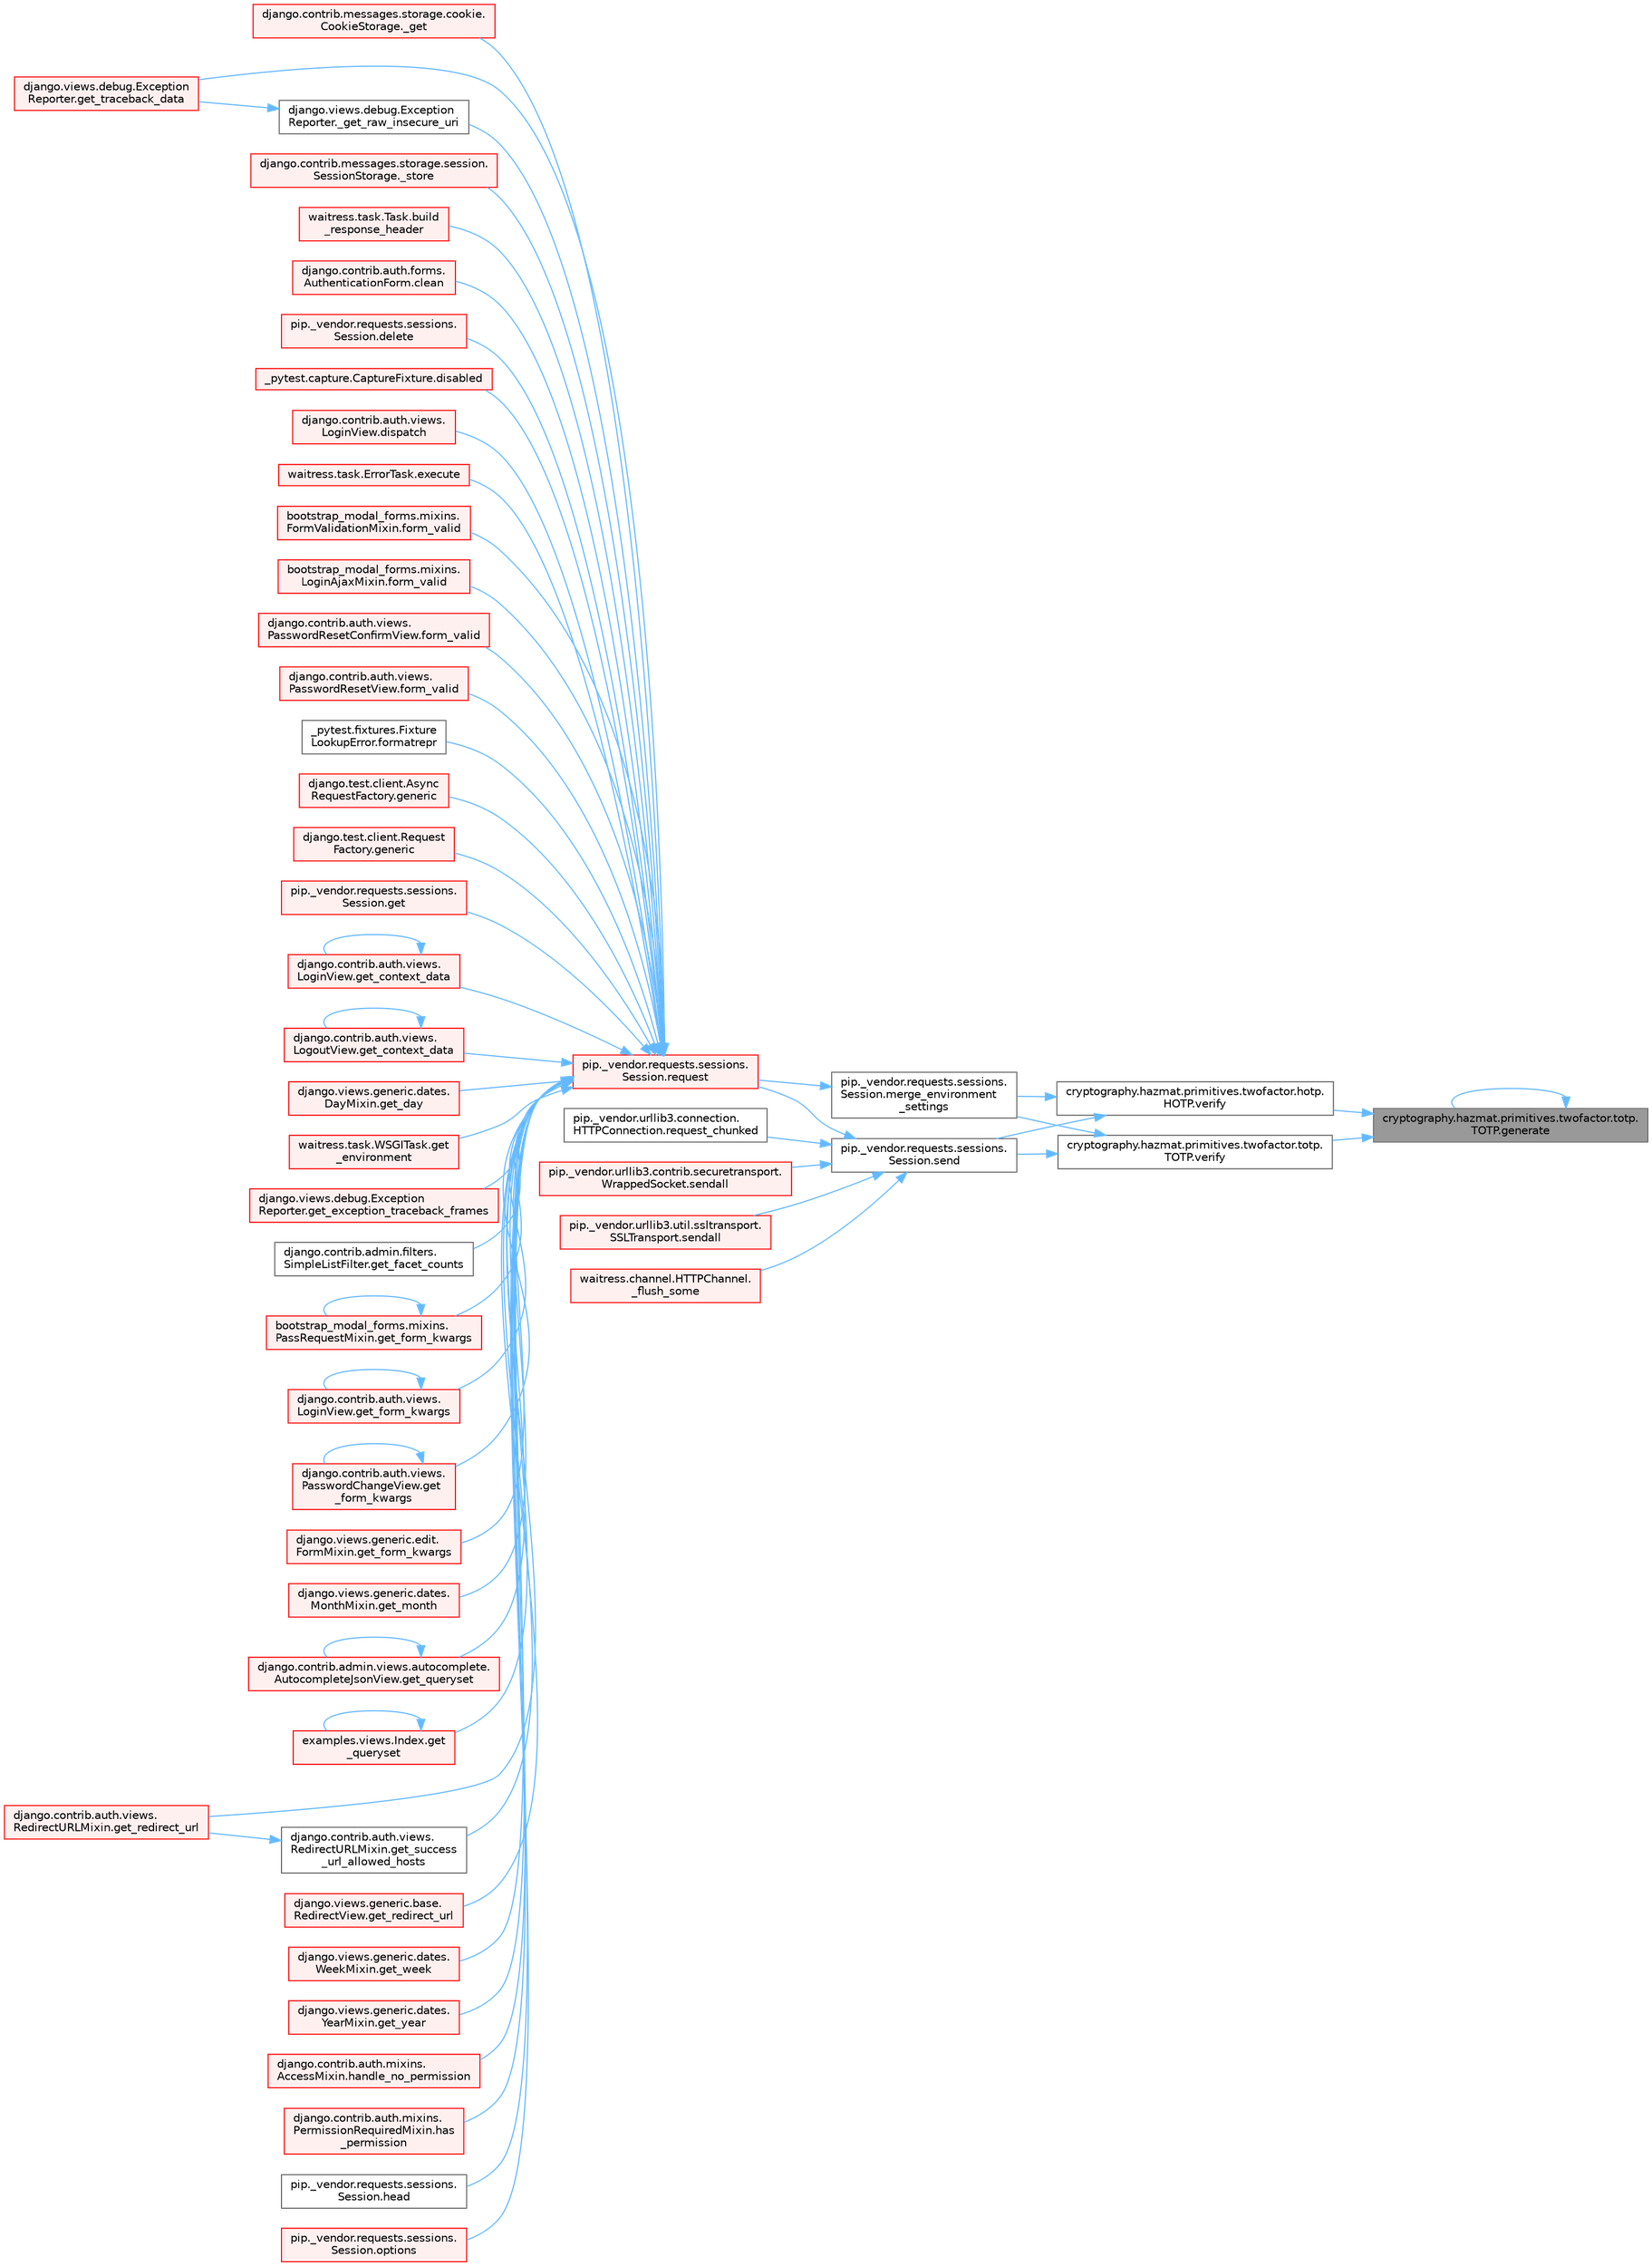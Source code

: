 digraph "cryptography.hazmat.primitives.twofactor.totp.TOTP.generate"
{
 // LATEX_PDF_SIZE
  bgcolor="transparent";
  edge [fontname=Helvetica,fontsize=10,labelfontname=Helvetica,labelfontsize=10];
  node [fontname=Helvetica,fontsize=10,shape=box,height=0.2,width=0.4];
  rankdir="RL";
  Node1 [id="Node000001",label="cryptography.hazmat.primitives.twofactor.totp.\lTOTP.generate",height=0.2,width=0.4,color="gray40", fillcolor="grey60", style="filled", fontcolor="black",tooltip=" "];
  Node1 -> Node1 [id="edge1_Node000001_Node000001",dir="back",color="steelblue1",style="solid",tooltip=" "];
  Node1 -> Node2 [id="edge2_Node000001_Node000002",dir="back",color="steelblue1",style="solid",tooltip=" "];
  Node2 [id="Node000002",label="cryptography.hazmat.primitives.twofactor.hotp.\lHOTP.verify",height=0.2,width=0.4,color="grey40", fillcolor="white", style="filled",URL="$classcryptography_1_1hazmat_1_1primitives_1_1twofactor_1_1hotp_1_1_h_o_t_p.html#ab33d70f700208e600be6743a7441aba2",tooltip=" "];
  Node2 -> Node3 [id="edge3_Node000002_Node000003",dir="back",color="steelblue1",style="solid",tooltip=" "];
  Node3 [id="Node000003",label="pip._vendor.requests.sessions.\lSession.merge_environment\l_settings",height=0.2,width=0.4,color="grey40", fillcolor="white", style="filled",URL="$classpip_1_1__vendor_1_1requests_1_1sessions_1_1_session.html#a1bbc07ae0fd8434a0ae651e3eb482be0",tooltip=" "];
  Node3 -> Node4 [id="edge4_Node000003_Node000004",dir="back",color="steelblue1",style="solid",tooltip=" "];
  Node4 [id="Node000004",label="pip._vendor.requests.sessions.\lSession.request",height=0.2,width=0.4,color="red", fillcolor="#FFF0F0", style="filled",URL="$classpip_1_1__vendor_1_1requests_1_1sessions_1_1_session.html#a3dddfa16e93faa1a1a553936d913482b",tooltip=" "];
  Node4 -> Node5 [id="edge5_Node000004_Node000005",dir="back",color="steelblue1",style="solid",tooltip=" "];
  Node5 [id="Node000005",label="django.contrib.messages.storage.cookie.\lCookieStorage._get",height=0.2,width=0.4,color="red", fillcolor="#FFF0F0", style="filled",URL="$classdjango_1_1contrib_1_1messages_1_1storage_1_1cookie_1_1_cookie_storage.html#a39d084f6072109675c9ef06c047174e8",tooltip=" "];
  Node4 -> Node125 [id="edge6_Node000004_Node000125",dir="back",color="steelblue1",style="solid",tooltip=" "];
  Node125 [id="Node000125",label="django.views.debug.Exception\lReporter._get_raw_insecure_uri",height=0.2,width=0.4,color="grey40", fillcolor="white", style="filled",URL="$classdjango_1_1views_1_1debug_1_1_exception_reporter.html#a7a7120cc6b92c3e1a0b855e351c30f42",tooltip=" "];
  Node125 -> Node126 [id="edge7_Node000125_Node000126",dir="back",color="steelblue1",style="solid",tooltip=" "];
  Node126 [id="Node000126",label="django.views.debug.Exception\lReporter.get_traceback_data",height=0.2,width=0.4,color="red", fillcolor="#FFF0F0", style="filled",URL="$classdjango_1_1views_1_1debug_1_1_exception_reporter.html#ada9d00ba4c901b186db405e92ebbc211",tooltip=" "];
  Node4 -> Node129 [id="edge8_Node000004_Node000129",dir="back",color="steelblue1",style="solid",tooltip=" "];
  Node129 [id="Node000129",label="django.contrib.messages.storage.session.\lSessionStorage._store",height=0.2,width=0.4,color="red", fillcolor="#FFF0F0", style="filled",URL="$classdjango_1_1contrib_1_1messages_1_1storage_1_1session_1_1_session_storage.html#a371ed03facbc7ae28602ede4c99950d0",tooltip=" "];
  Node4 -> Node2448 [id="edge9_Node000004_Node002448",dir="back",color="steelblue1",style="solid",tooltip=" "];
  Node2448 [id="Node002448",label="waitress.task.Task.build\l_response_header",height=0.2,width=0.4,color="red", fillcolor="#FFF0F0", style="filled",URL="$classwaitress_1_1task_1_1_task.html#a4f20433be6bea4c797bfeb62408b997e",tooltip=" "];
  Node4 -> Node3061 [id="edge10_Node000004_Node003061",dir="back",color="steelblue1",style="solid",tooltip=" "];
  Node3061 [id="Node003061",label="django.contrib.auth.forms.\lAuthenticationForm.clean",height=0.2,width=0.4,color="red", fillcolor="#FFF0F0", style="filled",URL="$classdjango_1_1contrib_1_1auth_1_1forms_1_1_authentication_form.html#a92d28be6696caa8d1b7068eefe81793a",tooltip=" "];
  Node4 -> Node3062 [id="edge11_Node000004_Node003062",dir="back",color="steelblue1",style="solid",tooltip=" "];
  Node3062 [id="Node003062",label="pip._vendor.requests.sessions.\lSession.delete",height=0.2,width=0.4,color="red", fillcolor="#FFF0F0", style="filled",URL="$classpip_1_1__vendor_1_1requests_1_1sessions_1_1_session.html#abb6cd6b39dde48648dc875227e2e258e",tooltip=" "];
  Node4 -> Node3063 [id="edge12_Node000004_Node003063",dir="back",color="steelblue1",style="solid",tooltip=" "];
  Node3063 [id="Node003063",label="_pytest.capture.CaptureFixture.disabled",height=0.2,width=0.4,color="red", fillcolor="#FFF0F0", style="filled",URL="$class__pytest_1_1capture_1_1_capture_fixture.html#a3dda4f7495bd8fb93f4bd7dad2855d7f",tooltip=" "];
  Node4 -> Node2214 [id="edge13_Node000004_Node002214",dir="back",color="steelblue1",style="solid",tooltip=" "];
  Node2214 [id="Node002214",label="django.contrib.auth.views.\lLoginView.dispatch",height=0.2,width=0.4,color="red", fillcolor="#FFF0F0", style="filled",URL="$classdjango_1_1contrib_1_1auth_1_1views_1_1_login_view.html#a69a0b11a6598453586c755b32dfc02c3",tooltip=" "];
  Node4 -> Node3068 [id="edge14_Node000004_Node003068",dir="back",color="steelblue1",style="solid",tooltip=" "];
  Node3068 [id="Node003068",label="waitress.task.ErrorTask.execute",height=0.2,width=0.4,color="red", fillcolor="#FFF0F0", style="filled",URL="$classwaitress_1_1task_1_1_error_task.html#ad5c6d14c13ba3d33e82b1b138e634bb0",tooltip=" "];
  Node4 -> Node3069 [id="edge15_Node000004_Node003069",dir="back",color="steelblue1",style="solid",tooltip=" "];
  Node3069 [id="Node003069",label="bootstrap_modal_forms.mixins.\lFormValidationMixin.form_valid",height=0.2,width=0.4,color="red", fillcolor="#FFF0F0", style="filled",URL="$classbootstrap__modal__forms_1_1mixins_1_1_form_validation_mixin.html#a415bfd631a922d1368281b015e04ba4c",tooltip=" "];
  Node4 -> Node3070 [id="edge16_Node000004_Node003070",dir="back",color="steelblue1",style="solid",tooltip=" "];
  Node3070 [id="Node003070",label="bootstrap_modal_forms.mixins.\lLoginAjaxMixin.form_valid",height=0.2,width=0.4,color="red", fillcolor="#FFF0F0", style="filled",URL="$classbootstrap__modal__forms_1_1mixins_1_1_login_ajax_mixin.html#a1cba170b69b7fd25ca43d399c808725e",tooltip=" "];
  Node4 -> Node3071 [id="edge17_Node000004_Node003071",dir="back",color="steelblue1",style="solid",tooltip=" "];
  Node3071 [id="Node003071",label="django.contrib.auth.views.\lPasswordResetConfirmView.form_valid",height=0.2,width=0.4,color="red", fillcolor="#FFF0F0", style="filled",URL="$classdjango_1_1contrib_1_1auth_1_1views_1_1_password_reset_confirm_view.html#a6da228b477be1871236a83c005301b3c",tooltip=" "];
  Node4 -> Node3072 [id="edge18_Node000004_Node003072",dir="back",color="steelblue1",style="solid",tooltip=" "];
  Node3072 [id="Node003072",label="django.contrib.auth.views.\lPasswordResetView.form_valid",height=0.2,width=0.4,color="red", fillcolor="#FFF0F0", style="filled",URL="$classdjango_1_1contrib_1_1auth_1_1views_1_1_password_reset_view.html#a1beeb7e6b51b528c0c10b3a74c0d51e3",tooltip=" "];
  Node4 -> Node3073 [id="edge19_Node000004_Node003073",dir="back",color="steelblue1",style="solid",tooltip=" "];
  Node3073 [id="Node003073",label="_pytest.fixtures.Fixture\lLookupError.formatrepr",height=0.2,width=0.4,color="grey40", fillcolor="white", style="filled",URL="$class__pytest_1_1fixtures_1_1_fixture_lookup_error.html#a22b5af6283420cffbeff550a445d243a",tooltip=" "];
  Node4 -> Node3074 [id="edge20_Node000004_Node003074",dir="back",color="steelblue1",style="solid",tooltip=" "];
  Node3074 [id="Node003074",label="django.test.client.Async\lRequestFactory.generic",height=0.2,width=0.4,color="red", fillcolor="#FFF0F0", style="filled",URL="$classdjango_1_1test_1_1client_1_1_async_request_factory.html#a470d6888694e77c09bd7d8bf6d588233",tooltip=" "];
  Node4 -> Node3087 [id="edge21_Node000004_Node003087",dir="back",color="steelblue1",style="solid",tooltip=" "];
  Node3087 [id="Node003087",label="django.test.client.Request\lFactory.generic",height=0.2,width=0.4,color="red", fillcolor="#FFF0F0", style="filled",URL="$classdjango_1_1test_1_1client_1_1_request_factory.html#a24740fe264de91d8c4c1205c9172206d",tooltip=" "];
  Node4 -> Node3088 [id="edge22_Node000004_Node003088",dir="back",color="steelblue1",style="solid",tooltip=" "];
  Node3088 [id="Node003088",label="pip._vendor.requests.sessions.\lSession.get",height=0.2,width=0.4,color="red", fillcolor="#FFF0F0", style="filled",URL="$classpip_1_1__vendor_1_1requests_1_1sessions_1_1_session.html#ad86dcc9de47cd87bf70ecf0f2c537e53",tooltip=" "];
  Node4 -> Node3089 [id="edge23_Node000004_Node003089",dir="back",color="steelblue1",style="solid",tooltip=" "];
  Node3089 [id="Node003089",label="django.contrib.auth.views.\lLoginView.get_context_data",height=0.2,width=0.4,color="red", fillcolor="#FFF0F0", style="filled",URL="$classdjango_1_1contrib_1_1auth_1_1views_1_1_login_view.html#a5acd74035066c40850101f1d9643e328",tooltip=" "];
  Node3089 -> Node3089 [id="edge24_Node003089_Node003089",dir="back",color="steelblue1",style="solid",tooltip=" "];
  Node4 -> Node3090 [id="edge25_Node000004_Node003090",dir="back",color="steelblue1",style="solid",tooltip=" "];
  Node3090 [id="Node003090",label="django.contrib.auth.views.\lLogoutView.get_context_data",height=0.2,width=0.4,color="red", fillcolor="#FFF0F0", style="filled",URL="$classdjango_1_1contrib_1_1auth_1_1views_1_1_logout_view.html#afab0ac15cb452acb486a3f7b9747e43b",tooltip=" "];
  Node3090 -> Node3090 [id="edge26_Node003090_Node003090",dir="back",color="steelblue1",style="solid",tooltip=" "];
  Node4 -> Node3091 [id="edge27_Node000004_Node003091",dir="back",color="steelblue1",style="solid",tooltip=" "];
  Node3091 [id="Node003091",label="django.views.generic.dates.\lDayMixin.get_day",height=0.2,width=0.4,color="red", fillcolor="#FFF0F0", style="filled",URL="$classdjango_1_1views_1_1generic_1_1dates_1_1_day_mixin.html#a410db285b705518118df478a63fc572a",tooltip=" "];
  Node4 -> Node3092 [id="edge28_Node000004_Node003092",dir="back",color="steelblue1",style="solid",tooltip=" "];
  Node3092 [id="Node003092",label="waitress.task.WSGITask.get\l_environment",height=0.2,width=0.4,color="red", fillcolor="#FFF0F0", style="filled",URL="$classwaitress_1_1task_1_1_w_s_g_i_task.html#a9a1b4b87c8f7bee8209018ee7c743c26",tooltip=" "];
  Node4 -> Node2606 [id="edge29_Node000004_Node002606",dir="back",color="steelblue1",style="solid",tooltip=" "];
  Node2606 [id="Node002606",label="django.views.debug.Exception\lReporter.get_exception_traceback_frames",height=0.2,width=0.4,color="red", fillcolor="#FFF0F0", style="filled",URL="$classdjango_1_1views_1_1debug_1_1_exception_reporter.html#a326b08b3941038a5504f8e0a846bae68",tooltip=" "];
  Node4 -> Node3094 [id="edge30_Node000004_Node003094",dir="back",color="steelblue1",style="solid",tooltip=" "];
  Node3094 [id="Node003094",label="django.contrib.admin.filters.\lSimpleListFilter.get_facet_counts",height=0.2,width=0.4,color="grey40", fillcolor="white", style="filled",URL="$classdjango_1_1contrib_1_1admin_1_1filters_1_1_simple_list_filter.html#a97fd984f5668670f0887f81c30f9fda7",tooltip=" "];
  Node4 -> Node3095 [id="edge31_Node000004_Node003095",dir="back",color="steelblue1",style="solid",tooltip=" "];
  Node3095 [id="Node003095",label="bootstrap_modal_forms.mixins.\lPassRequestMixin.get_form_kwargs",height=0.2,width=0.4,color="red", fillcolor="#FFF0F0", style="filled",URL="$classbootstrap__modal__forms_1_1mixins_1_1_pass_request_mixin.html#ad4ae849823f332bb1016a8508cb34ee3",tooltip=" "];
  Node3095 -> Node3095 [id="edge32_Node003095_Node003095",dir="back",color="steelblue1",style="solid",tooltip=" "];
  Node4 -> Node3096 [id="edge33_Node000004_Node003096",dir="back",color="steelblue1",style="solid",tooltip=" "];
  Node3096 [id="Node003096",label="django.contrib.auth.views.\lLoginView.get_form_kwargs",height=0.2,width=0.4,color="red", fillcolor="#FFF0F0", style="filled",URL="$classdjango_1_1contrib_1_1auth_1_1views_1_1_login_view.html#a2eba98b8c16c8a98348679ea2c921d25",tooltip=" "];
  Node3096 -> Node3096 [id="edge34_Node003096_Node003096",dir="back",color="steelblue1",style="solid",tooltip=" "];
  Node4 -> Node3097 [id="edge35_Node000004_Node003097",dir="back",color="steelblue1",style="solid",tooltip=" "];
  Node3097 [id="Node003097",label="django.contrib.auth.views.\lPasswordChangeView.get\l_form_kwargs",height=0.2,width=0.4,color="red", fillcolor="#FFF0F0", style="filled",URL="$classdjango_1_1contrib_1_1auth_1_1views_1_1_password_change_view.html#a553cf3e37e5a2c05db774e580cbcc038",tooltip=" "];
  Node3097 -> Node3097 [id="edge36_Node003097_Node003097",dir="back",color="steelblue1",style="solid",tooltip=" "];
  Node4 -> Node1853 [id="edge37_Node000004_Node001853",dir="back",color="steelblue1",style="solid",tooltip=" "];
  Node1853 [id="Node001853",label="django.views.generic.edit.\lFormMixin.get_form_kwargs",height=0.2,width=0.4,color="red", fillcolor="#FFF0F0", style="filled",URL="$classdjango_1_1views_1_1generic_1_1edit_1_1_form_mixin.html#a7e8c141b6c4efa8727e7f06322969249",tooltip=" "];
  Node4 -> Node3098 [id="edge38_Node000004_Node003098",dir="back",color="steelblue1",style="solid",tooltip=" "];
  Node3098 [id="Node003098",label="django.views.generic.dates.\lMonthMixin.get_month",height=0.2,width=0.4,color="red", fillcolor="#FFF0F0", style="filled",URL="$classdjango_1_1views_1_1generic_1_1dates_1_1_month_mixin.html#add54a3d80358c6e643ac264d97d4f2a7",tooltip=" "];
  Node4 -> Node3099 [id="edge39_Node000004_Node003099",dir="back",color="steelblue1",style="solid",tooltip=" "];
  Node3099 [id="Node003099",label="django.contrib.admin.views.autocomplete.\lAutocompleteJsonView.get_queryset",height=0.2,width=0.4,color="red", fillcolor="#FFF0F0", style="filled",URL="$classdjango_1_1contrib_1_1admin_1_1views_1_1autocomplete_1_1_autocomplete_json_view.html#a6eb5abbd3b2e8b252a4ce9ca2680f3d3",tooltip=" "];
  Node3099 -> Node3099 [id="edge40_Node003099_Node003099",dir="back",color="steelblue1",style="solid",tooltip=" "];
  Node4 -> Node3100 [id="edge41_Node000004_Node003100",dir="back",color="steelblue1",style="solid",tooltip=" "];
  Node3100 [id="Node003100",label="examples.views.Index.get\l_queryset",height=0.2,width=0.4,color="red", fillcolor="#FFF0F0", style="filled",URL="$classexamples_1_1views_1_1_index.html#a288026bb9059b37dca786922296dfcd3",tooltip=" "];
  Node3100 -> Node3100 [id="edge42_Node003100_Node003100",dir="back",color="steelblue1",style="solid",tooltip=" "];
  Node4 -> Node3101 [id="edge43_Node000004_Node003101",dir="back",color="steelblue1",style="solid",tooltip=" "];
  Node3101 [id="Node003101",label="django.contrib.auth.views.\lRedirectURLMixin.get_redirect_url",height=0.2,width=0.4,color="red", fillcolor="#FFF0F0", style="filled",URL="$classdjango_1_1contrib_1_1auth_1_1views_1_1_redirect_u_r_l_mixin.html#a5598a164f9f21e7329630fad5e5c4c77",tooltip=" "];
  Node4 -> Node2211 [id="edge44_Node000004_Node002211",dir="back",color="steelblue1",style="solid",tooltip=" "];
  Node2211 [id="Node002211",label="django.views.generic.base.\lRedirectView.get_redirect_url",height=0.2,width=0.4,color="red", fillcolor="#FFF0F0", style="filled",URL="$classdjango_1_1views_1_1generic_1_1base_1_1_redirect_view.html#a04d6cdb2db124920ca88c0c2bed8b1af",tooltip=" "];
  Node4 -> Node3102 [id="edge45_Node000004_Node003102",dir="back",color="steelblue1",style="solid",tooltip=" "];
  Node3102 [id="Node003102",label="django.contrib.auth.views.\lRedirectURLMixin.get_success\l_url_allowed_hosts",height=0.2,width=0.4,color="grey40", fillcolor="white", style="filled",URL="$classdjango_1_1contrib_1_1auth_1_1views_1_1_redirect_u_r_l_mixin.html#a21199247491f0bae617b1efead90ee9b",tooltip=" "];
  Node3102 -> Node3101 [id="edge46_Node003102_Node003101",dir="back",color="steelblue1",style="solid",tooltip=" "];
  Node4 -> Node126 [id="edge47_Node000004_Node000126",dir="back",color="steelblue1",style="solid",tooltip=" "];
  Node4 -> Node3103 [id="edge48_Node000004_Node003103",dir="back",color="steelblue1",style="solid",tooltip=" "];
  Node3103 [id="Node003103",label="django.views.generic.dates.\lWeekMixin.get_week",height=0.2,width=0.4,color="red", fillcolor="#FFF0F0", style="filled",URL="$classdjango_1_1views_1_1generic_1_1dates_1_1_week_mixin.html#a39c8ca71985d8468df01d5dc0ee07750",tooltip=" "];
  Node4 -> Node3104 [id="edge49_Node000004_Node003104",dir="back",color="steelblue1",style="solid",tooltip=" "];
  Node3104 [id="Node003104",label="django.views.generic.dates.\lYearMixin.get_year",height=0.2,width=0.4,color="red", fillcolor="#FFF0F0", style="filled",URL="$classdjango_1_1views_1_1generic_1_1dates_1_1_year_mixin.html#a6e2e940e9853d71a94d5a41b71262ca3",tooltip=" "];
  Node4 -> Node3105 [id="edge50_Node000004_Node003105",dir="back",color="steelblue1",style="solid",tooltip=" "];
  Node3105 [id="Node003105",label="django.contrib.auth.mixins.\lAccessMixin.handle_no_permission",height=0.2,width=0.4,color="red", fillcolor="#FFF0F0", style="filled",URL="$classdjango_1_1contrib_1_1auth_1_1mixins_1_1_access_mixin.html#a3055bb05f7686a8b459fdf6d6b2866b0",tooltip=" "];
  Node4 -> Node3109 [id="edge51_Node000004_Node003109",dir="back",color="steelblue1",style="solid",tooltip=" "];
  Node3109 [id="Node003109",label="django.contrib.auth.mixins.\lPermissionRequiredMixin.has\l_permission",height=0.2,width=0.4,color="red", fillcolor="#FFF0F0", style="filled",URL="$classdjango_1_1contrib_1_1auth_1_1mixins_1_1_permission_required_mixin.html#a4401069defabdb52bb5308d170858633",tooltip=" "];
  Node4 -> Node3110 [id="edge52_Node000004_Node003110",dir="back",color="steelblue1",style="solid",tooltip=" "];
  Node3110 [id="Node003110",label="pip._vendor.requests.sessions.\lSession.head",height=0.2,width=0.4,color="grey40", fillcolor="white", style="filled",URL="$classpip_1_1__vendor_1_1requests_1_1sessions_1_1_session.html#a1629a21f81669fcbc725554975ecd2c7",tooltip=" "];
  Node4 -> Node3111 [id="edge53_Node000004_Node003111",dir="back",color="steelblue1",style="solid",tooltip=" "];
  Node3111 [id="Node003111",label="pip._vendor.requests.sessions.\lSession.options",height=0.2,width=0.4,color="red", fillcolor="#FFF0F0", style="filled",URL="$classpip_1_1__vendor_1_1requests_1_1sessions_1_1_session.html#a210270880f90521b3b3014748ecd87e9",tooltip=" "];
  Node2 -> Node1766 [id="edge54_Node000002_Node001766",dir="back",color="steelblue1",style="solid",tooltip=" "];
  Node1766 [id="Node001766",label="pip._vendor.requests.sessions.\lSession.send",height=0.2,width=0.4,color="grey40", fillcolor="white", style="filled",URL="$classpip_1_1__vendor_1_1requests_1_1sessions_1_1_session.html#ac53877008b8d3c6901be36033885124c",tooltip=" "];
  Node1766 -> Node92 [id="edge55_Node001766_Node000092",dir="back",color="steelblue1",style="solid",tooltip=" "];
  Node92 [id="Node000092",label="waitress.channel.HTTPChannel.\l_flush_some",height=0.2,width=0.4,color="red", fillcolor="#FFF0F0", style="filled",URL="$classwaitress_1_1channel_1_1_h_t_t_p_channel.html#af4abc69cb0ebdecacfe3e79bda37a43f",tooltip=" "];
  Node1766 -> Node4 [id="edge56_Node001766_Node000004",dir="back",color="steelblue1",style="solid",tooltip=" "];
  Node1766 -> Node99 [id="edge57_Node001766_Node000099",dir="back",color="steelblue1",style="solid",tooltip=" "];
  Node99 [id="Node000099",label="pip._vendor.urllib3.connection.\lHTTPConnection.request_chunked",height=0.2,width=0.4,color="grey40", fillcolor="white", style="filled",URL="$classpip_1_1__vendor_1_1urllib3_1_1connection_1_1_h_t_t_p_connection.html#a9af6f422554c315fcde06d65e97becfc",tooltip=" "];
  Node1766 -> Node100 [id="edge58_Node001766_Node000100",dir="back",color="steelblue1",style="solid",tooltip=" "];
  Node100 [id="Node000100",label="pip._vendor.urllib3.contrib.securetransport.\lWrappedSocket.sendall",height=0.2,width=0.4,color="red", fillcolor="#FFF0F0", style="filled",URL="$classpip_1_1__vendor_1_1urllib3_1_1contrib_1_1securetransport_1_1_wrapped_socket.html#a67b9b212d8bdb9f37e14c33d3c28ce8e",tooltip=" "];
  Node1766 -> Node101 [id="edge59_Node001766_Node000101",dir="back",color="steelblue1",style="solid",tooltip=" "];
  Node101 [id="Node000101",label="pip._vendor.urllib3.util.ssltransport.\lSSLTransport.sendall",height=0.2,width=0.4,color="red", fillcolor="#FFF0F0", style="filled",URL="$classpip_1_1__vendor_1_1urllib3_1_1util_1_1ssltransport_1_1_s_s_l_transport.html#a6127132ecea729b7d77e99c6c6eac732",tooltip=" "];
  Node1 -> Node3180 [id="edge60_Node000001_Node003180",dir="back",color="steelblue1",style="solid",tooltip=" "];
  Node3180 [id="Node003180",label="cryptography.hazmat.primitives.twofactor.totp.\lTOTP.verify",height=0.2,width=0.4,color="grey40", fillcolor="white", style="filled",URL="$classcryptography_1_1hazmat_1_1primitives_1_1twofactor_1_1totp_1_1_t_o_t_p.html#afd5f38f038f301d99a208a24d9680bee",tooltip=" "];
  Node3180 -> Node3 [id="edge61_Node003180_Node000003",dir="back",color="steelblue1",style="solid",tooltip=" "];
  Node3180 -> Node1766 [id="edge62_Node003180_Node001766",dir="back",color="steelblue1",style="solid",tooltip=" "];
}
